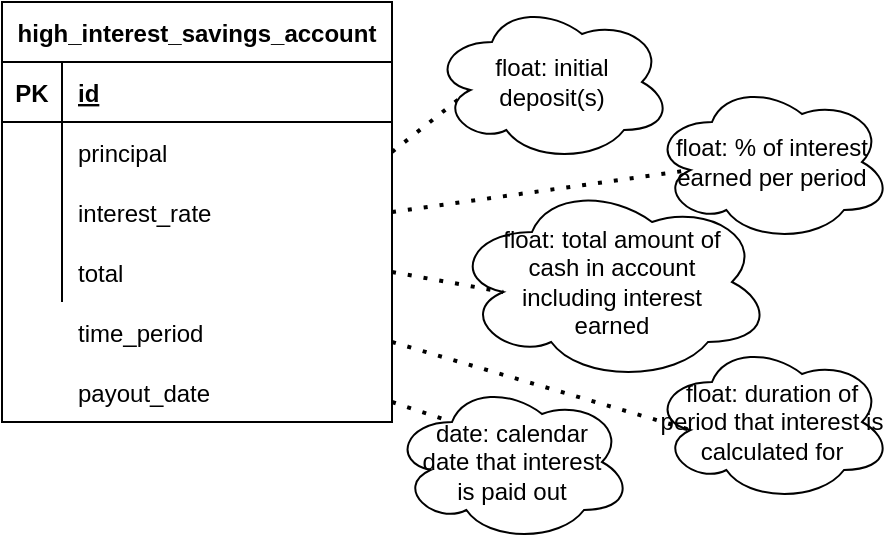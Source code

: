 <mxfile version="14.7.2" type="device"><diagram id="DN0G2P1JwOdKG-YPza_m" name="Page-1"><mxGraphModel dx="552" dy="318" grid="1" gridSize="10" guides="1" tooltips="1" connect="1" arrows="1" fold="1" page="1" pageScale="1" pageWidth="850" pageHeight="1100" math="0" shadow="0"><root><mxCell id="0"/><mxCell id="1" parent="0"/><mxCell id="a9wbPjJ9PgonVK7-s4zF-1" value="high_interest_savings_account" style="shape=table;startSize=30;container=1;collapsible=1;childLayout=tableLayout;fixedRows=1;rowLines=0;fontStyle=1;align=center;resizeLast=1;" vertex="1" parent="1"><mxGeometry x="335" y="210" width="195" height="210" as="geometry"/></mxCell><mxCell id="a9wbPjJ9PgonVK7-s4zF-2" value="" style="shape=partialRectangle;collapsible=0;dropTarget=0;pointerEvents=0;fillColor=none;top=0;left=0;bottom=1;right=0;points=[[0,0.5],[1,0.5]];portConstraint=eastwest;" vertex="1" parent="a9wbPjJ9PgonVK7-s4zF-1"><mxGeometry y="30" width="195" height="30" as="geometry"/></mxCell><mxCell id="a9wbPjJ9PgonVK7-s4zF-3" value="PK" style="shape=partialRectangle;connectable=0;fillColor=none;top=0;left=0;bottom=0;right=0;fontStyle=1;overflow=hidden;" vertex="1" parent="a9wbPjJ9PgonVK7-s4zF-2"><mxGeometry width="30" height="30" as="geometry"/></mxCell><mxCell id="a9wbPjJ9PgonVK7-s4zF-4" value="id" style="shape=partialRectangle;connectable=0;fillColor=none;top=0;left=0;bottom=0;right=0;align=left;spacingLeft=6;fontStyle=5;overflow=hidden;" vertex="1" parent="a9wbPjJ9PgonVK7-s4zF-2"><mxGeometry x="30" width="165" height="30" as="geometry"/></mxCell><mxCell id="a9wbPjJ9PgonVK7-s4zF-5" value="" style="shape=partialRectangle;collapsible=0;dropTarget=0;pointerEvents=0;fillColor=none;top=0;left=0;bottom=0;right=0;points=[[0,0.5],[1,0.5]];portConstraint=eastwest;" vertex="1" parent="a9wbPjJ9PgonVK7-s4zF-1"><mxGeometry y="60" width="195" height="30" as="geometry"/></mxCell><mxCell id="a9wbPjJ9PgonVK7-s4zF-6" value="" style="shape=partialRectangle;connectable=0;fillColor=none;top=0;left=0;bottom=0;right=0;editable=1;overflow=hidden;" vertex="1" parent="a9wbPjJ9PgonVK7-s4zF-5"><mxGeometry width="30" height="30" as="geometry"/></mxCell><mxCell id="a9wbPjJ9PgonVK7-s4zF-7" value="principal" style="shape=partialRectangle;connectable=0;fillColor=none;top=0;left=0;bottom=0;right=0;align=left;spacingLeft=6;overflow=hidden;" vertex="1" parent="a9wbPjJ9PgonVK7-s4zF-5"><mxGeometry x="30" width="165" height="30" as="geometry"/></mxCell><mxCell id="a9wbPjJ9PgonVK7-s4zF-8" value="" style="shape=partialRectangle;collapsible=0;dropTarget=0;pointerEvents=0;fillColor=none;top=0;left=0;bottom=0;right=0;points=[[0,0.5],[1,0.5]];portConstraint=eastwest;" vertex="1" parent="a9wbPjJ9PgonVK7-s4zF-1"><mxGeometry y="90" width="195" height="30" as="geometry"/></mxCell><mxCell id="a9wbPjJ9PgonVK7-s4zF-9" value="" style="shape=partialRectangle;connectable=0;fillColor=none;top=0;left=0;bottom=0;right=0;editable=1;overflow=hidden;" vertex="1" parent="a9wbPjJ9PgonVK7-s4zF-8"><mxGeometry width="30" height="30" as="geometry"/></mxCell><mxCell id="a9wbPjJ9PgonVK7-s4zF-10" value="interest_rate" style="shape=partialRectangle;connectable=0;fillColor=none;top=0;left=0;bottom=0;right=0;align=left;spacingLeft=6;overflow=hidden;" vertex="1" parent="a9wbPjJ9PgonVK7-s4zF-8"><mxGeometry x="30" width="165" height="30" as="geometry"/></mxCell><mxCell id="a9wbPjJ9PgonVK7-s4zF-11" value="" style="shape=partialRectangle;collapsible=0;dropTarget=0;pointerEvents=0;fillColor=none;top=0;left=0;bottom=0;right=0;points=[[0,0.5],[1,0.5]];portConstraint=eastwest;" vertex="1" parent="a9wbPjJ9PgonVK7-s4zF-1"><mxGeometry y="120" width="195" height="30" as="geometry"/></mxCell><mxCell id="a9wbPjJ9PgonVK7-s4zF-12" value="" style="shape=partialRectangle;connectable=0;fillColor=none;top=0;left=0;bottom=0;right=0;editable=1;overflow=hidden;" vertex="1" parent="a9wbPjJ9PgonVK7-s4zF-11"><mxGeometry width="30" height="30" as="geometry"/></mxCell><mxCell id="a9wbPjJ9PgonVK7-s4zF-13" value="total" style="shape=partialRectangle;connectable=0;fillColor=none;top=0;left=0;bottom=0;right=0;align=left;spacingLeft=6;overflow=hidden;" vertex="1" parent="a9wbPjJ9PgonVK7-s4zF-11"><mxGeometry x="30" width="165" height="30" as="geometry"/></mxCell><mxCell id="a9wbPjJ9PgonVK7-s4zF-14" value="time_period" style="shape=partialRectangle;connectable=0;fillColor=none;top=0;left=0;bottom=0;right=0;align=left;spacingLeft=6;overflow=hidden;" vertex="1" parent="1"><mxGeometry x="365" y="360" width="165" height="30" as="geometry"/></mxCell><mxCell id="a9wbPjJ9PgonVK7-s4zF-15" value="payout_date" style="shape=partialRectangle;connectable=0;fillColor=none;top=0;left=0;bottom=0;right=0;align=left;spacingLeft=6;overflow=hidden;" vertex="1" parent="1"><mxGeometry x="365" y="390" width="165" height="30" as="geometry"/></mxCell><mxCell id="a9wbPjJ9PgonVK7-s4zF-16" value="" style="endArrow=none;dashed=1;html=1;dashPattern=1 3;strokeWidth=2;exitX=1;exitY=0.5;exitDx=0;exitDy=0;entryX=0.16;entryY=0.55;entryDx=0;entryDy=0;entryPerimeter=0;" edge="1" parent="1" source="a9wbPjJ9PgonVK7-s4zF-5" target="a9wbPjJ9PgonVK7-s4zF-17"><mxGeometry width="50" height="50" relative="1" as="geometry"><mxPoint x="580" y="300" as="sourcePoint"/><mxPoint x="630" y="250" as="targetPoint"/></mxGeometry></mxCell><mxCell id="a9wbPjJ9PgonVK7-s4zF-17" value="float: initial &lt;br&gt;deposit(s)" style="ellipse;shape=cloud;whiteSpace=wrap;html=1;" vertex="1" parent="1"><mxGeometry x="550" y="210" width="120" height="80" as="geometry"/></mxCell><mxCell id="a9wbPjJ9PgonVK7-s4zF-18" value="float: % of interest earned per period" style="ellipse;shape=cloud;whiteSpace=wrap;html=1;" vertex="1" parent="1"><mxGeometry x="660" y="250" width="120" height="80" as="geometry"/></mxCell><mxCell id="a9wbPjJ9PgonVK7-s4zF-19" value="" style="endArrow=none;dashed=1;html=1;dashPattern=1 3;strokeWidth=2;exitX=1;exitY=0.5;exitDx=0;exitDy=0;entryX=0.16;entryY=0.55;entryDx=0;entryDy=0;entryPerimeter=0;" edge="1" parent="1" source="a9wbPjJ9PgonVK7-s4zF-8" target="a9wbPjJ9PgonVK7-s4zF-18"><mxGeometry width="50" height="50" relative="1" as="geometry"><mxPoint x="540" y="295" as="sourcePoint"/><mxPoint x="579.2" y="264" as="targetPoint"/></mxGeometry></mxCell><mxCell id="a9wbPjJ9PgonVK7-s4zF-20" value="float: total amount of &lt;br&gt;cash in account &lt;br&gt;including interest &lt;br&gt;earned" style="ellipse;shape=cloud;whiteSpace=wrap;html=1;" vertex="1" parent="1"><mxGeometry x="560" y="300" width="160" height="100" as="geometry"/></mxCell><mxCell id="a9wbPjJ9PgonVK7-s4zF-21" value="" style="endArrow=none;dashed=1;html=1;dashPattern=1 3;strokeWidth=2;exitX=1;exitY=0.5;exitDx=0;exitDy=0;entryX=0.16;entryY=0.55;entryDx=0;entryDy=0;entryPerimeter=0;" edge="1" parent="1" source="a9wbPjJ9PgonVK7-s4zF-11" target="a9wbPjJ9PgonVK7-s4zF-20"><mxGeometry width="50" height="50" relative="1" as="geometry"><mxPoint x="540" y="325" as="sourcePoint"/><mxPoint x="689.2" y="304" as="targetPoint"/></mxGeometry></mxCell><mxCell id="a9wbPjJ9PgonVK7-s4zF-22" value="float: duration of period that interest is calculated for" style="ellipse;shape=cloud;whiteSpace=wrap;html=1;" vertex="1" parent="1"><mxGeometry x="660" y="380" width="120" height="80" as="geometry"/></mxCell><mxCell id="a9wbPjJ9PgonVK7-s4zF-23" value="" style="endArrow=none;dashed=1;html=1;dashPattern=1 3;strokeWidth=2;entryX=0.16;entryY=0.55;entryDx=0;entryDy=0;entryPerimeter=0;" edge="1" parent="1" target="a9wbPjJ9PgonVK7-s4zF-22"><mxGeometry width="50" height="50" relative="1" as="geometry"><mxPoint x="530" y="380" as="sourcePoint"/><mxPoint x="610" y="410" as="targetPoint"/></mxGeometry></mxCell><mxCell id="a9wbPjJ9PgonVK7-s4zF-24" value="date: calendar &lt;br&gt;date that interest &lt;br&gt;is paid out" style="ellipse;shape=cloud;whiteSpace=wrap;html=1;" vertex="1" parent="1"><mxGeometry x="530" y="400" width="120" height="80" as="geometry"/></mxCell><mxCell id="a9wbPjJ9PgonVK7-s4zF-25" value="" style="endArrow=none;dashed=1;html=1;dashPattern=1 3;strokeWidth=2;entryX=0.25;entryY=0.25;entryDx=0;entryDy=0;entryPerimeter=0;" edge="1" parent="1" target="a9wbPjJ9PgonVK7-s4zF-24"><mxGeometry width="50" height="50" relative="1" as="geometry"><mxPoint x="530" y="410" as="sourcePoint"/><mxPoint x="595.6" y="365" as="targetPoint"/></mxGeometry></mxCell></root></mxGraphModel></diagram></mxfile>